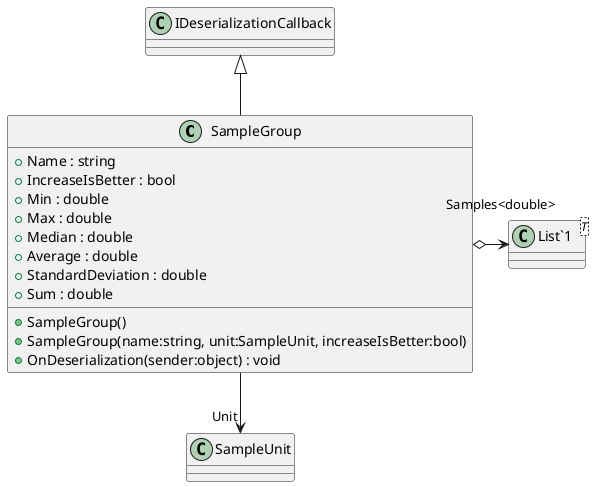 @startuml
class SampleGroup {
    + Name : string
    + IncreaseIsBetter : bool
    + Min : double
    + Max : double
    + Median : double
    + Average : double
    + StandardDeviation : double
    + Sum : double
    + SampleGroup()
    + SampleGroup(name:string, unit:SampleUnit, increaseIsBetter:bool)
    + OnDeserialization(sender:object) : void
}
class "List`1"<T> {
}
IDeserializationCallback <|-- SampleGroup
SampleGroup --> "Unit" SampleUnit
SampleGroup o-> "Samples<double>" "List`1"
@enduml
